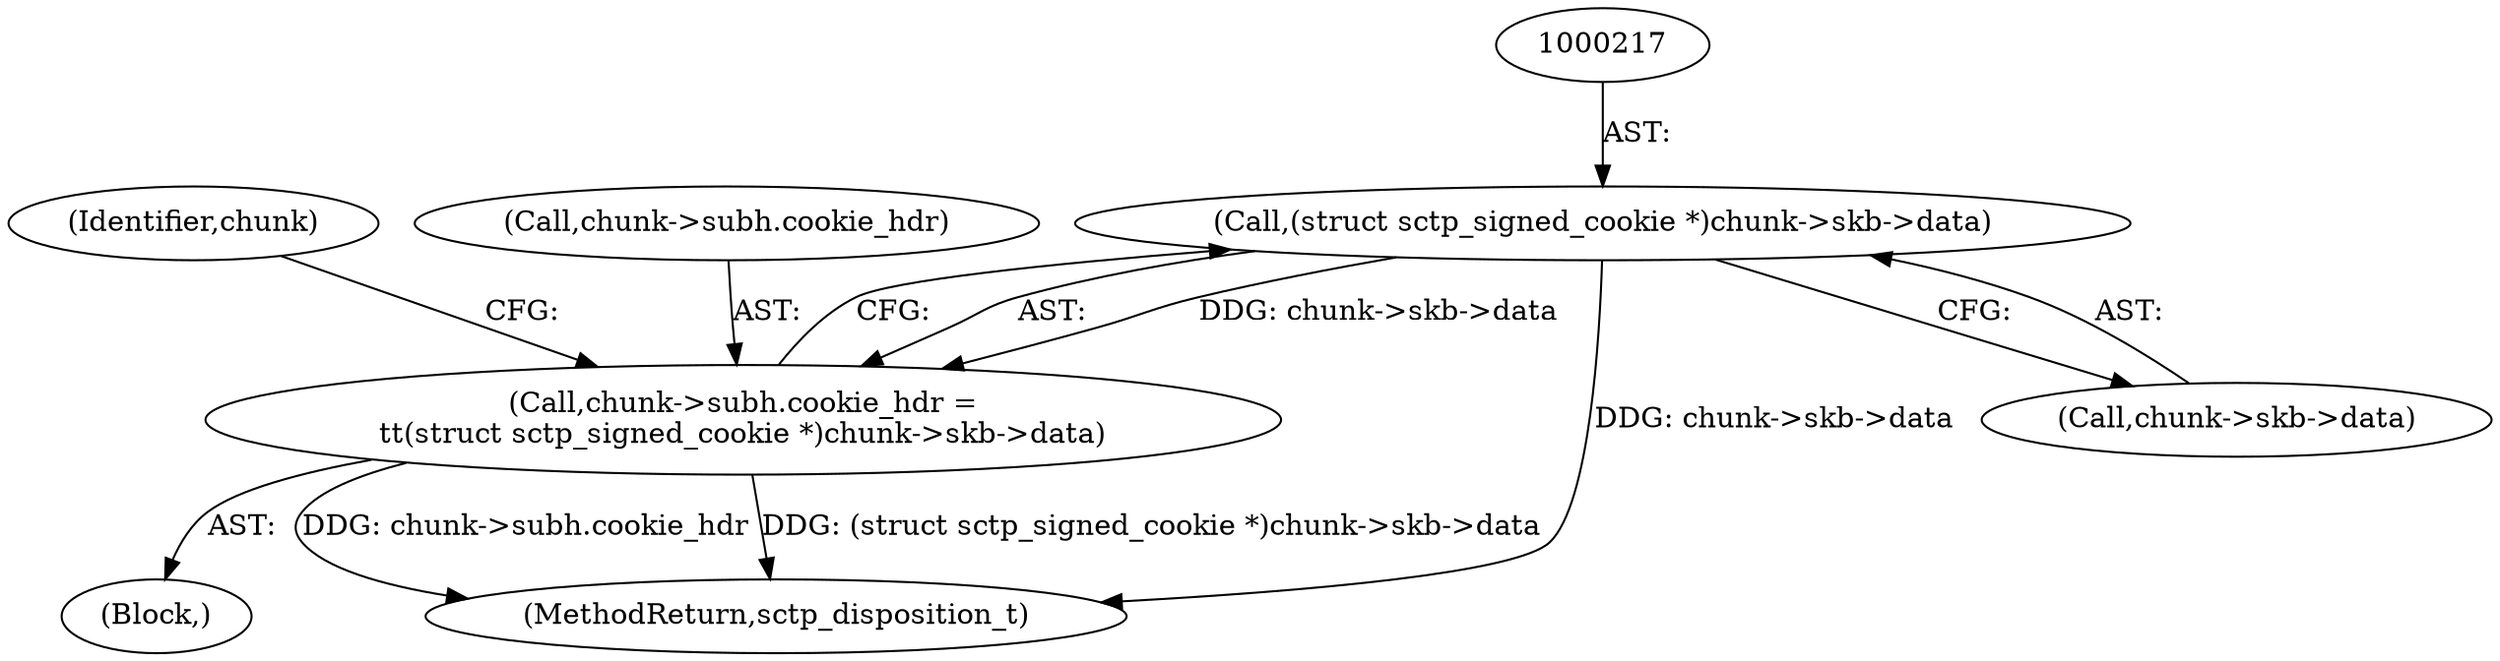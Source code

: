digraph "0_linux_ec0223ec48a90cb605244b45f7c62de856403729@pointer" {
"1000216" [label="(Call,(struct sctp_signed_cookie *)chunk->skb->data)"];
"1000210" [label="(Call,chunk->subh.cookie_hdr =\n\t\t(struct sctp_signed_cookie *)chunk->skb->data)"];
"1000210" [label="(Call,chunk->subh.cookie_hdr =\n\t\t(struct sctp_signed_cookie *)chunk->skb->data)"];
"1000216" [label="(Call,(struct sctp_signed_cookie *)chunk->skb->data)"];
"1000227" [label="(Identifier,chunk)"];
"1000545" [label="(MethodReturn,sctp_disposition_t)"];
"1000127" [label="(Block,)"];
"1000218" [label="(Call,chunk->skb->data)"];
"1000211" [label="(Call,chunk->subh.cookie_hdr)"];
"1000216" -> "1000210"  [label="AST: "];
"1000216" -> "1000218"  [label="CFG: "];
"1000217" -> "1000216"  [label="AST: "];
"1000218" -> "1000216"  [label="AST: "];
"1000210" -> "1000216"  [label="CFG: "];
"1000216" -> "1000545"  [label="DDG: chunk->skb->data"];
"1000216" -> "1000210"  [label="DDG: chunk->skb->data"];
"1000210" -> "1000127"  [label="AST: "];
"1000211" -> "1000210"  [label="AST: "];
"1000227" -> "1000210"  [label="CFG: "];
"1000210" -> "1000545"  [label="DDG: (struct sctp_signed_cookie *)chunk->skb->data"];
"1000210" -> "1000545"  [label="DDG: chunk->subh.cookie_hdr"];
}
